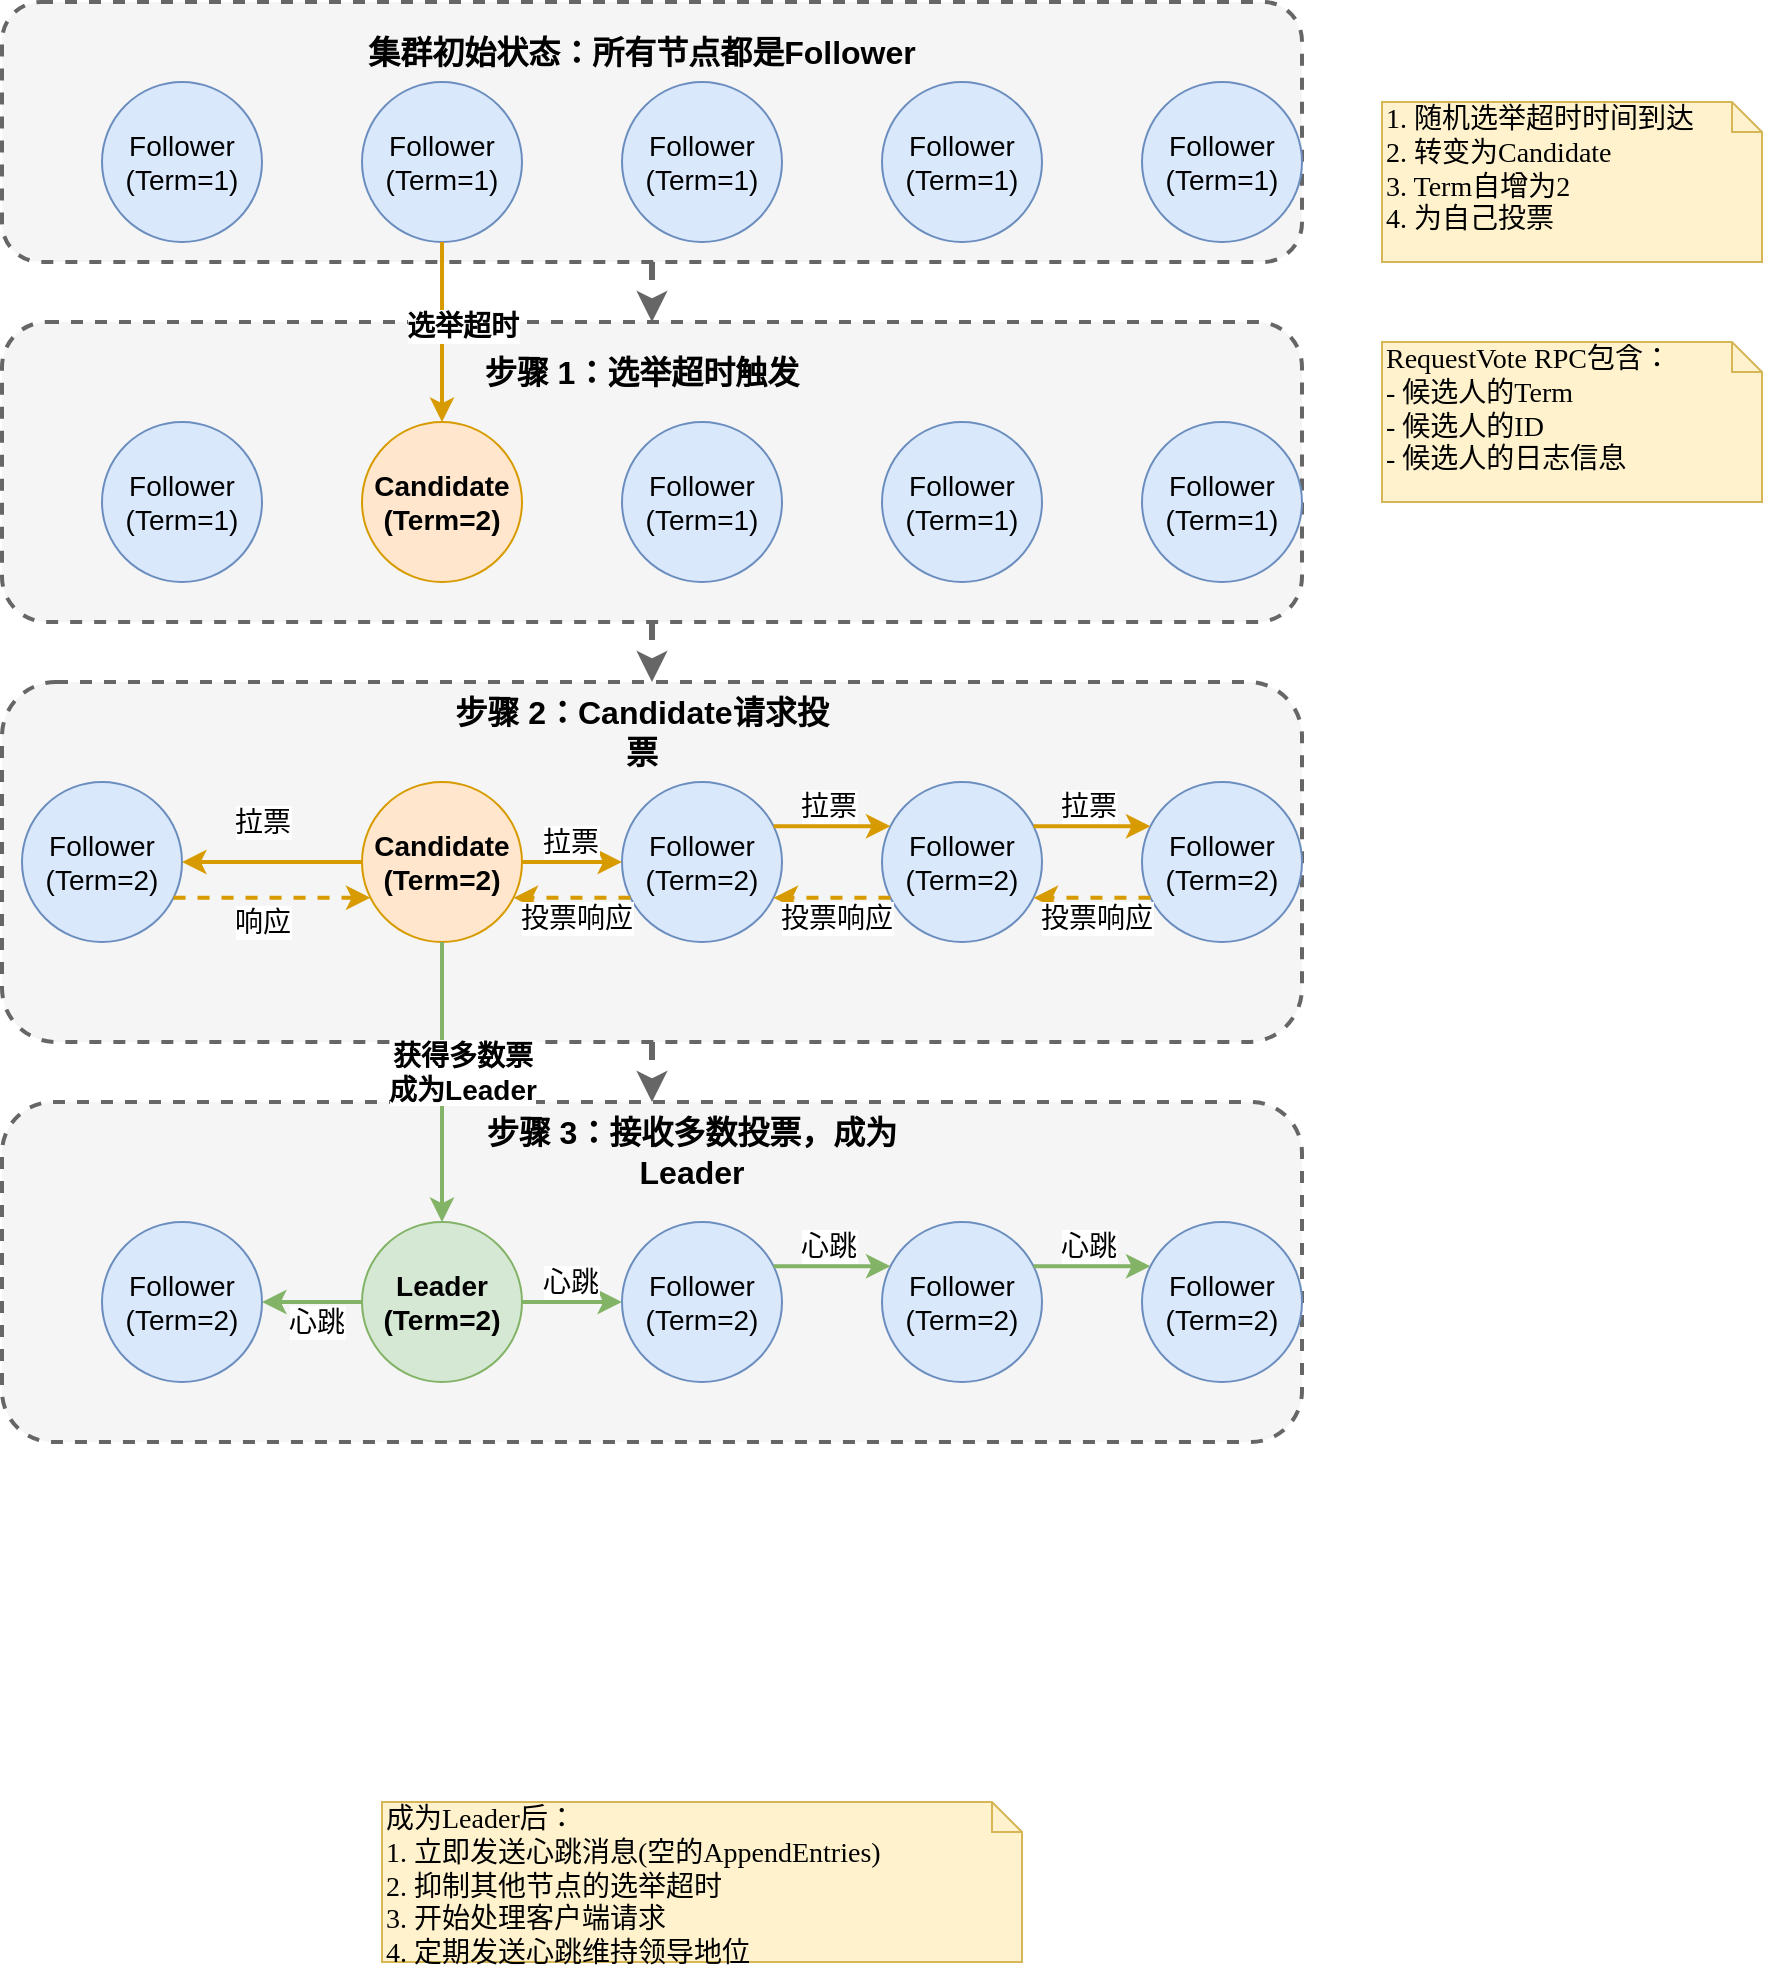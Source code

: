 <mxfile version="27.0.3">
  <diagram name="Raft Leader 选举流程图" id="QdYmWMetS8p0CZsHuwBN">
    <mxGraphModel dx="1354" dy="858" grid="1" gridSize="10" guides="1" tooltips="1" connect="1" arrows="1" fold="1" page="1" pageScale="1" pageWidth="850" pageHeight="1100" math="0" shadow="0">
      <root>
        <mxCell id="0" />
        <mxCell id="1" parent="0" />
        <mxCell id="NoFVK2l8c1VCzTuC-JKl-131" value="" style="rounded=1;whiteSpace=wrap;html=1;dashed=1;strokeWidth=2;fillColor=#f5f5f5;fontColor=#333333;strokeColor=#666666;" vertex="1" parent="1">
          <mxGeometry x="100" y="70" width="650" height="130" as="geometry" />
        </mxCell>
        <mxCell id="NoFVK2l8c1VCzTuC-JKl-132" value="集群初始状态：所有节点都是Follower" style="text;html=1;strokeColor=none;fillColor=none;align=center;verticalAlign=middle;whiteSpace=wrap;rounded=0;fontSize=16;fontStyle=1" vertex="1" parent="1">
          <mxGeometry x="280" y="80" width="280" height="30" as="geometry" />
        </mxCell>
        <mxCell id="NoFVK2l8c1VCzTuC-JKl-133" value="Follower&#xa;(Term=1)" style="ellipse;whiteSpace=wrap;html=1;aspect=fixed;fillColor=#dae8fc;strokeColor=#6c8ebf;fontSize=14;" vertex="1" parent="1">
          <mxGeometry x="150" y="110" width="80" height="80" as="geometry" />
        </mxCell>
        <mxCell id="NoFVK2l8c1VCzTuC-JKl-134" value="Follower&#xa;(Term=1)" style="ellipse;whiteSpace=wrap;html=1;aspect=fixed;fillColor=#dae8fc;strokeColor=#6c8ebf;fontSize=14;" vertex="1" parent="1">
          <mxGeometry x="280" y="110" width="80" height="80" as="geometry" />
        </mxCell>
        <mxCell id="NoFVK2l8c1VCzTuC-JKl-135" value="Follower&#xa;(Term=1)" style="ellipse;whiteSpace=wrap;html=1;aspect=fixed;fillColor=#dae8fc;strokeColor=#6c8ebf;fontSize=14;" vertex="1" parent="1">
          <mxGeometry x="410" y="110" width="80" height="80" as="geometry" />
        </mxCell>
        <mxCell id="NoFVK2l8c1VCzTuC-JKl-136" value="Follower&#xa;(Term=1)" style="ellipse;whiteSpace=wrap;html=1;aspect=fixed;fillColor=#dae8fc;strokeColor=#6c8ebf;fontSize=14;" vertex="1" parent="1">
          <mxGeometry x="540" y="110" width="80" height="80" as="geometry" />
        </mxCell>
        <mxCell id="NoFVK2l8c1VCzTuC-JKl-137" value="Follower&#xa;(Term=1)" style="ellipse;whiteSpace=wrap;html=1;aspect=fixed;fillColor=#dae8fc;strokeColor=#6c8ebf;fontSize=14;" vertex="1" parent="1">
          <mxGeometry x="670" y="110" width="80" height="80" as="geometry" />
        </mxCell>
        <mxCell id="NoFVK2l8c1VCzTuC-JKl-138" value="" style="rounded=1;whiteSpace=wrap;html=1;dashed=1;strokeWidth=2;fillColor=#f5f5f5;fontColor=#333333;strokeColor=#666666;" vertex="1" parent="1">
          <mxGeometry x="100" y="230" width="650" height="150" as="geometry" />
        </mxCell>
        <mxCell id="NoFVK2l8c1VCzTuC-JKl-139" value="步骤 1：选举超时触发" style="text;html=1;strokeColor=none;fillColor=none;align=center;verticalAlign=middle;whiteSpace=wrap;rounded=0;fontSize=16;fontStyle=1" vertex="1" parent="1">
          <mxGeometry x="320" y="240" width="200" height="30" as="geometry" />
        </mxCell>
        <mxCell id="NoFVK2l8c1VCzTuC-JKl-140" value="Follower&#xa;(Term=1)" style="ellipse;whiteSpace=wrap;html=1;aspect=fixed;fillColor=#dae8fc;strokeColor=#6c8ebf;fontSize=14;" vertex="1" parent="1">
          <mxGeometry x="150" y="280" width="80" height="80" as="geometry" />
        </mxCell>
        <mxCell id="NoFVK2l8c1VCzTuC-JKl-141" value="Candidate&#xa;(Term=2)" style="ellipse;whiteSpace=wrap;html=1;aspect=fixed;fillColor=#ffe6cc;strokeColor=#d79b00;fontSize=14;fontStyle=1" vertex="1" parent="1">
          <mxGeometry x="280" y="280" width="80" height="80" as="geometry" />
        </mxCell>
        <mxCell id="NoFVK2l8c1VCzTuC-JKl-142" value="Follower&#xa;(Term=1)" style="ellipse;whiteSpace=wrap;html=1;aspect=fixed;fillColor=#dae8fc;strokeColor=#6c8ebf;fontSize=14;" vertex="1" parent="1">
          <mxGeometry x="410" y="280" width="80" height="80" as="geometry" />
        </mxCell>
        <mxCell id="NoFVK2l8c1VCzTuC-JKl-143" value="Follower&#xa;(Term=1)" style="ellipse;whiteSpace=wrap;html=1;aspect=fixed;fillColor=#dae8fc;strokeColor=#6c8ebf;fontSize=14;" vertex="1" parent="1">
          <mxGeometry x="540" y="280" width="80" height="80" as="geometry" />
        </mxCell>
        <mxCell id="NoFVK2l8c1VCzTuC-JKl-144" value="Follower&#xa;(Term=1)" style="ellipse;whiteSpace=wrap;html=1;aspect=fixed;fillColor=#dae8fc;strokeColor=#6c8ebf;fontSize=14;" vertex="1" parent="1">
          <mxGeometry x="670" y="280" width="80" height="80" as="geometry" />
        </mxCell>
        <mxCell id="NoFVK2l8c1VCzTuC-JKl-145" value="选举超时" style="endArrow=classic;html=1;rounded=0;fontSize=14;exitX=0.5;exitY=1;exitDx=0;exitDy=0;entryX=0.5;entryY=0;entryDx=0;entryDy=0;fillColor=#ffe6cc;strokeColor=#d79b00;strokeWidth=2;fontStyle=1" edge="1" parent="1" source="NoFVK2l8c1VCzTuC-JKl-134" target="NoFVK2l8c1VCzTuC-JKl-141">
          <mxGeometry x="-0.068" y="10" width="50" height="50" relative="1" as="geometry">
            <mxPoint x="215" y="460" as="sourcePoint" />
            <mxPoint x="220" y="280" as="targetPoint" />
            <mxPoint as="offset" />
          </mxGeometry>
        </mxCell>
        <mxCell id="NoFVK2l8c1VCzTuC-JKl-146" value="1. 随机选举超时时间到达&#xa;2. 转变为Candidate&#xa;3. Term自增为2&#xa;4. 为自己投票" style="shape=note;whiteSpace=wrap;html=1;size=15;verticalAlign=top;align=left;spacingTop=-6;rounded=0;shadow=0;comic=0;labelBackgroundColor=none;strokeWidth=1;fontFamily=Verdana;fontSize=14;fillColor=#fff2cc;strokeColor=#d6b656;" vertex="1" parent="1">
          <mxGeometry x="790" y="120" width="190" height="80" as="geometry" />
        </mxCell>
        <mxCell id="NoFVK2l8c1VCzTuC-JKl-147" value="" style="rounded=1;whiteSpace=wrap;html=1;dashed=1;strokeWidth=2;fillColor=#f5f5f5;fontColor=#333333;strokeColor=#666666;" vertex="1" parent="1">
          <mxGeometry x="100" y="410" width="650" height="180" as="geometry" />
        </mxCell>
        <mxCell id="NoFVK2l8c1VCzTuC-JKl-148" value="步骤 2：Candidate请求投票" style="text;html=1;strokeColor=none;fillColor=none;align=center;verticalAlign=middle;whiteSpace=wrap;rounded=0;fontSize=16;fontStyle=1" vertex="1" parent="1">
          <mxGeometry x="320" y="420" width="200" height="30" as="geometry" />
        </mxCell>
        <mxCell id="NoFVK2l8c1VCzTuC-JKl-149" value="Follower&#xa;(Term=2)" style="ellipse;whiteSpace=wrap;html=1;aspect=fixed;fillColor=#dae8fc;strokeColor=#6c8ebf;fontSize=14;" vertex="1" parent="1">
          <mxGeometry x="110" y="460" width="80" height="80" as="geometry" />
        </mxCell>
        <mxCell id="NoFVK2l8c1VCzTuC-JKl-150" value="Candidate&#xa;(Term=2)" style="ellipse;whiteSpace=wrap;html=1;aspect=fixed;fillColor=#ffe6cc;strokeColor=#d79b00;fontSize=14;fontStyle=1" vertex="1" parent="1">
          <mxGeometry x="280" y="460" width="80" height="80" as="geometry" />
        </mxCell>
        <mxCell id="NoFVK2l8c1VCzTuC-JKl-151" value="Follower&#xa;(Term=2)" style="ellipse;whiteSpace=wrap;html=1;aspect=fixed;fillColor=#dae8fc;strokeColor=#6c8ebf;fontSize=14;" vertex="1" parent="1">
          <mxGeometry x="410" y="460" width="80" height="80" as="geometry" />
        </mxCell>
        <mxCell id="NoFVK2l8c1VCzTuC-JKl-152" value="Follower&#xa;(Term=2)" style="ellipse;whiteSpace=wrap;html=1;aspect=fixed;fillColor=#dae8fc;strokeColor=#6c8ebf;fontSize=14;" vertex="1" parent="1">
          <mxGeometry x="540" y="460" width="80" height="80" as="geometry" />
        </mxCell>
        <mxCell id="NoFVK2l8c1VCzTuC-JKl-153" value="Follower&#xa;(Term=2)" style="ellipse;whiteSpace=wrap;html=1;aspect=fixed;fillColor=#dae8fc;strokeColor=#6c8ebf;fontSize=14;" vertex="1" parent="1">
          <mxGeometry x="670" y="460" width="80" height="80" as="geometry" />
        </mxCell>
        <mxCell id="NoFVK2l8c1VCzTuC-JKl-154" value="拉票" style="endArrow=classic;html=1;rounded=0;fontSize=14;exitX=0;exitY=0.5;exitDx=0;exitDy=0;entryX=1;entryY=0.5;entryDx=0;entryDy=0;strokeWidth=2;fillColor=#ffe6cc;strokeColor=#d79b00;" edge="1" parent="1" source="NoFVK2l8c1VCzTuC-JKl-150" target="NoFVK2l8c1VCzTuC-JKl-149">
          <mxGeometry x="0.111" y="-20" width="50" height="50" relative="1" as="geometry">
            <mxPoint x="320" y="200" as="sourcePoint" />
            <mxPoint x="320" y="290" as="targetPoint" />
            <mxPoint as="offset" />
          </mxGeometry>
        </mxCell>
        <mxCell id="NoFVK2l8c1VCzTuC-JKl-155" value="拉票" style="endArrow=classic;html=1;rounded=0;fontSize=14;exitX=1;exitY=0.5;exitDx=0;exitDy=0;entryX=0;entryY=0.5;entryDx=0;entryDy=0;strokeWidth=2;fillColor=#ffe6cc;strokeColor=#d79b00;" edge="1" parent="1" source="NoFVK2l8c1VCzTuC-JKl-150" target="NoFVK2l8c1VCzTuC-JKl-151">
          <mxGeometry x="-0.068" y="10" width="50" height="50" relative="1" as="geometry">
            <mxPoint x="290" y="510" as="sourcePoint" />
            <mxPoint x="240" y="510" as="targetPoint" />
            <mxPoint as="offset" />
          </mxGeometry>
        </mxCell>
        <mxCell id="NoFVK2l8c1VCzTuC-JKl-156" value="拉票" style="endArrow=classic;html=1;rounded=0;fontSize=14;exitX=1;exitY=0.25;exitDx=0;exitDy=0;entryX=0;entryY=0.25;entryDx=0;entryDy=0;strokeWidth=2;fillColor=#ffe6cc;strokeColor=#d79b00;" edge="1" parent="1" source="NoFVK2l8c1VCzTuC-JKl-151" target="NoFVK2l8c1VCzTuC-JKl-152">
          <mxGeometry x="-0.068" y="10" width="50" height="50" relative="1" as="geometry">
            <mxPoint x="370" y="510" as="sourcePoint" />
            <mxPoint x="420" y="510" as="targetPoint" />
            <mxPoint as="offset" />
          </mxGeometry>
        </mxCell>
        <mxCell id="NoFVK2l8c1VCzTuC-JKl-157" value="拉票" style="endArrow=classic;html=1;rounded=0;fontSize=14;exitX=1;exitY=0.25;exitDx=0;exitDy=0;entryX=0;entryY=0.25;entryDx=0;entryDy=0;strokeWidth=2;fillColor=#ffe6cc;strokeColor=#d79b00;" edge="1" parent="1" source="NoFVK2l8c1VCzTuC-JKl-152" target="NoFVK2l8c1VCzTuC-JKl-153">
          <mxGeometry x="-0.068" y="10" width="50" height="50" relative="1" as="geometry">
            <mxPoint x="500" y="490" as="sourcePoint" />
            <mxPoint x="550" y="490" as="targetPoint" />
            <mxPoint as="offset" />
          </mxGeometry>
        </mxCell>
        <mxCell id="NoFVK2l8c1VCzTuC-JKl-158" value="响应" style="endArrow=classic;html=1;rounded=0;fontSize=14;exitX=1;exitY=0.75;exitDx=0;exitDy=0;entryX=0;entryY=0.75;entryDx=0;entryDy=0;strokeWidth=2;dashed=1;fillColor=#ffe6cc;strokeColor=#d79b00;" edge="1" parent="1" source="NoFVK2l8c1VCzTuC-JKl-149" target="NoFVK2l8c1VCzTuC-JKl-150">
          <mxGeometry x="-0.102" y="-12" width="50" height="50" relative="1" as="geometry">
            <mxPoint x="290" y="510" as="sourcePoint" />
            <mxPoint x="240" y="510" as="targetPoint" />
            <mxPoint as="offset" />
          </mxGeometry>
        </mxCell>
        <mxCell id="NoFVK2l8c1VCzTuC-JKl-159" value="投票响应" style="endArrow=classic;html=1;rounded=0;fontSize=14;exitX=0;exitY=0.75;exitDx=0;exitDy=0;entryX=1;entryY=0.75;entryDx=0;entryDy=0;strokeWidth=2;dashed=1;fillColor=#ffe6cc;strokeColor=#d79b00;" edge="1" parent="1" source="NoFVK2l8c1VCzTuC-JKl-151" target="NoFVK2l8c1VCzTuC-JKl-150">
          <mxGeometry x="-0.068" y="10" width="50" height="50" relative="1" as="geometry">
            <mxPoint x="240" y="530" as="sourcePoint" />
            <mxPoint x="290" y="530" as="targetPoint" />
            <mxPoint as="offset" />
          </mxGeometry>
        </mxCell>
        <mxCell id="NoFVK2l8c1VCzTuC-JKl-160" value="投票响应" style="endArrow=classic;html=1;rounded=0;fontSize=14;exitX=0;exitY=0.75;exitDx=0;exitDy=0;entryX=1;entryY=0.75;entryDx=0;entryDy=0;strokeWidth=2;dashed=1;fillColor=#ffe6cc;strokeColor=#d79b00;" edge="1" parent="1" source="NoFVK2l8c1VCzTuC-JKl-152" target="NoFVK2l8c1VCzTuC-JKl-151">
          <mxGeometry x="-0.068" y="10" width="50" height="50" relative="1" as="geometry">
            <mxPoint x="420" y="530" as="sourcePoint" />
            <mxPoint x="370" y="530" as="targetPoint" />
            <mxPoint as="offset" />
          </mxGeometry>
        </mxCell>
        <mxCell id="NoFVK2l8c1VCzTuC-JKl-161" value="投票响应" style="endArrow=classic;html=1;rounded=0;fontSize=14;exitX=0;exitY=0.75;exitDx=0;exitDy=0;entryX=1;entryY=0.75;entryDx=0;entryDy=0;strokeWidth=2;dashed=1;fillColor=#ffe6cc;strokeColor=#d79b00;" edge="1" parent="1" source="NoFVK2l8c1VCzTuC-JKl-153" target="NoFVK2l8c1VCzTuC-JKl-152">
          <mxGeometry x="-0.068" y="10" width="50" height="50" relative="1" as="geometry">
            <mxPoint x="550" y="530" as="sourcePoint" />
            <mxPoint x="500" y="530" as="targetPoint" />
            <mxPoint as="offset" />
          </mxGeometry>
        </mxCell>
        <mxCell id="NoFVK2l8c1VCzTuC-JKl-162" value="RequestVote RPC包含：&#xa;- 候选人的Term&#xa;- 候选人的ID&#xa;- 候选人的日志信息" style="shape=note;whiteSpace=wrap;html=1;size=15;verticalAlign=top;align=left;spacingTop=-6;rounded=0;shadow=0;comic=0;labelBackgroundColor=none;strokeWidth=1;fontFamily=Verdana;fontSize=14;fillColor=#fff2cc;strokeColor=#d6b656;" vertex="1" parent="1">
          <mxGeometry x="790" y="240" width="190" height="80" as="geometry" />
        </mxCell>
        <mxCell id="NoFVK2l8c1VCzTuC-JKl-163" value="" style="rounded=1;whiteSpace=wrap;html=1;dashed=1;strokeWidth=2;fillColor=#f5f5f5;fontColor=#333333;strokeColor=#666666;" vertex="1" parent="1">
          <mxGeometry x="100" y="620" width="650" height="170" as="geometry" />
        </mxCell>
        <mxCell id="NoFVK2l8c1VCzTuC-JKl-164" value="步骤 3：接收多数投票，成为Leader" style="text;html=1;strokeColor=none;fillColor=none;align=center;verticalAlign=middle;whiteSpace=wrap;rounded=0;fontSize=16;fontStyle=1" vertex="1" parent="1">
          <mxGeometry x="320" y="630" width="250" height="30" as="geometry" />
        </mxCell>
        <mxCell id="NoFVK2l8c1VCzTuC-JKl-165" value="Follower&#xa;(Term=2)" style="ellipse;whiteSpace=wrap;html=1;aspect=fixed;fillColor=#dae8fc;strokeColor=#6c8ebf;fontSize=14;" vertex="1" parent="1">
          <mxGeometry x="150" y="680" width="80" height="80" as="geometry" />
        </mxCell>
        <mxCell id="NoFVK2l8c1VCzTuC-JKl-166" value="Leader&#xa;(Term=2)" style="ellipse;whiteSpace=wrap;html=1;aspect=fixed;fillColor=#d5e8d4;strokeColor=#82b366;fontSize=14;fontStyle=1" vertex="1" parent="1">
          <mxGeometry x="280" y="680" width="80" height="80" as="geometry" />
        </mxCell>
        <mxCell id="NoFVK2l8c1VCzTuC-JKl-167" value="Follower&#xa;(Term=2)" style="ellipse;whiteSpace=wrap;html=1;aspect=fixed;fillColor=#dae8fc;strokeColor=#6c8ebf;fontSize=14;" vertex="1" parent="1">
          <mxGeometry x="410" y="680" width="80" height="80" as="geometry" />
        </mxCell>
        <mxCell id="NoFVK2l8c1VCzTuC-JKl-168" value="Follower&#xa;(Term=2)" style="ellipse;whiteSpace=wrap;html=1;aspect=fixed;fillColor=#dae8fc;strokeColor=#6c8ebf;fontSize=14;" vertex="1" parent="1">
          <mxGeometry x="540" y="680" width="80" height="80" as="geometry" />
        </mxCell>
        <mxCell id="NoFVK2l8c1VCzTuC-JKl-169" value="Follower&#xa;(Term=2)" style="ellipse;whiteSpace=wrap;html=1;aspect=fixed;fillColor=#dae8fc;strokeColor=#6c8ebf;fontSize=14;" vertex="1" parent="1">
          <mxGeometry x="670" y="680" width="80" height="80" as="geometry" />
        </mxCell>
        <mxCell id="NoFVK2l8c1VCzTuC-JKl-170" value="获得多数票&#xa;成为Leader" style="endArrow=classic;html=1;rounded=0;fontSize=14;exitX=0.5;exitY=1;exitDx=0;exitDy=0;entryX=0.5;entryY=0;entryDx=0;entryDy=0;fillColor=#d5e8d4;strokeColor=#82b366;strokeWidth=2;fontStyle=1" edge="1" parent="1" source="NoFVK2l8c1VCzTuC-JKl-150" target="NoFVK2l8c1VCzTuC-JKl-166">
          <mxGeometry x="-0.068" y="10" width="50" height="50" relative="1" as="geometry">
            <mxPoint x="320" y="200" as="sourcePoint" />
            <mxPoint x="320" y="290" as="targetPoint" />
            <mxPoint as="offset" />
          </mxGeometry>
        </mxCell>
        <mxCell id="NoFVK2l8c1VCzTuC-JKl-171" value="心跳" style="endArrow=classic;html=1;rounded=0;fontSize=14;exitX=0;exitY=0.5;exitDx=0;exitDy=0;entryX=1;entryY=0.5;entryDx=0;entryDy=0;strokeWidth=2;fillColor=#d5e8d4;strokeColor=#82b366;" edge="1" parent="1" source="NoFVK2l8c1VCzTuC-JKl-166" target="NoFVK2l8c1VCzTuC-JKl-165">
          <mxGeometry x="-0.068" y="10" width="50" height="50" relative="1" as="geometry">
            <mxPoint x="320" y="550" as="sourcePoint" />
            <mxPoint x="320" y="690" as="targetPoint" />
            <mxPoint as="offset" />
          </mxGeometry>
        </mxCell>
        <mxCell id="NoFVK2l8c1VCzTuC-JKl-172" value="心跳" style="endArrow=classic;html=1;rounded=0;fontSize=14;exitX=1;exitY=0.5;exitDx=0;exitDy=0;entryX=0;entryY=0.5;entryDx=0;entryDy=0;strokeWidth=2;fillColor=#d5e8d4;strokeColor=#82b366;" edge="1" parent="1" source="NoFVK2l8c1VCzTuC-JKl-166" target="NoFVK2l8c1VCzTuC-JKl-167">
          <mxGeometry x="-0.068" y="10" width="50" height="50" relative="1" as="geometry">
            <mxPoint x="290" y="730" as="sourcePoint" />
            <mxPoint x="240" y="730" as="targetPoint" />
            <mxPoint as="offset" />
          </mxGeometry>
        </mxCell>
        <mxCell id="NoFVK2l8c1VCzTuC-JKl-173" value="心跳" style="endArrow=classic;html=1;rounded=0;fontSize=14;exitX=1;exitY=0.25;exitDx=0;exitDy=0;entryX=0;entryY=0.25;entryDx=0;entryDy=0;strokeWidth=2;fillColor=#d5e8d4;strokeColor=#82b366;" edge="1" parent="1" source="NoFVK2l8c1VCzTuC-JKl-167" target="NoFVK2l8c1VCzTuC-JKl-168">
          <mxGeometry x="-0.068" y="10" width="50" height="50" relative="1" as="geometry">
            <mxPoint x="370" y="730" as="sourcePoint" />
            <mxPoint x="420" y="730" as="targetPoint" />
            <mxPoint as="offset" />
          </mxGeometry>
        </mxCell>
        <mxCell id="NoFVK2l8c1VCzTuC-JKl-174" value="心跳" style="endArrow=classic;html=1;rounded=0;fontSize=14;exitX=1;exitY=0.25;exitDx=0;exitDy=0;entryX=0;entryY=0.25;entryDx=0;entryDy=0;strokeWidth=2;fillColor=#d5e8d4;strokeColor=#82b366;" edge="1" parent="1" source="NoFVK2l8c1VCzTuC-JKl-168" target="NoFVK2l8c1VCzTuC-JKl-169">
          <mxGeometry x="-0.074" y="10" width="50" height="50" relative="1" as="geometry">
            <mxPoint x="500" y="710" as="sourcePoint" />
            <mxPoint x="550" y="710" as="targetPoint" />
            <mxPoint as="offset" />
          </mxGeometry>
        </mxCell>
        <mxCell id="NoFVK2l8c1VCzTuC-JKl-175" value="成为Leader后：&#xa;1. 立即发送心跳消息(空的AppendEntries)&#xa;2. 抑制其他节点的选举超时&#xa;3. 开始处理客户端请求&#xa;4. 定期发送心跳维持领导地位" style="shape=note;whiteSpace=wrap;html=1;size=15;verticalAlign=top;align=left;spacingTop=-6;rounded=0;shadow=0;comic=0;labelBackgroundColor=none;strokeWidth=1;fontFamily=Verdana;fontSize=14;fillColor=#fff2cc;strokeColor=#d6b656;" vertex="1" parent="1">
          <mxGeometry x="290" y="970" width="320" height="80" as="geometry" />
        </mxCell>
        <mxCell id="NoFVK2l8c1VCzTuC-JKl-177" value="" style="endArrow=classic;html=1;rounded=0;fontSize=14;strokeWidth=3;fillColor=#f5f5f5;strokeColor=#666666;dashed=1;" edge="1" parent="1">
          <mxGeometry width="50" height="50" relative="1" as="geometry">
            <mxPoint x="425" y="200" as="sourcePoint" />
            <mxPoint x="425" y="230" as="targetPoint" />
          </mxGeometry>
        </mxCell>
        <mxCell id="NoFVK2l8c1VCzTuC-JKl-178" value="" style="endArrow=classic;html=1;rounded=0;fontSize=14;strokeWidth=3;fillColor=#f5f5f5;strokeColor=#666666;dashed=1;" edge="1" parent="1">
          <mxGeometry width="50" height="50" relative="1" as="geometry">
            <mxPoint x="425" y="380" as="sourcePoint" />
            <mxPoint x="425" y="410" as="targetPoint" />
          </mxGeometry>
        </mxCell>
        <mxCell id="NoFVK2l8c1VCzTuC-JKl-179" value="" style="endArrow=classic;html=1;rounded=0;fontSize=14;strokeWidth=3;fillColor=#f5f5f5;strokeColor=#666666;dashed=1;" edge="1" parent="1">
          <mxGeometry width="50" height="50" relative="1" as="geometry">
            <mxPoint x="425" y="590" as="sourcePoint" />
            <mxPoint x="425" y="620" as="targetPoint" />
          </mxGeometry>
        </mxCell>
      </root>
    </mxGraphModel>
  </diagram>
</mxfile>
